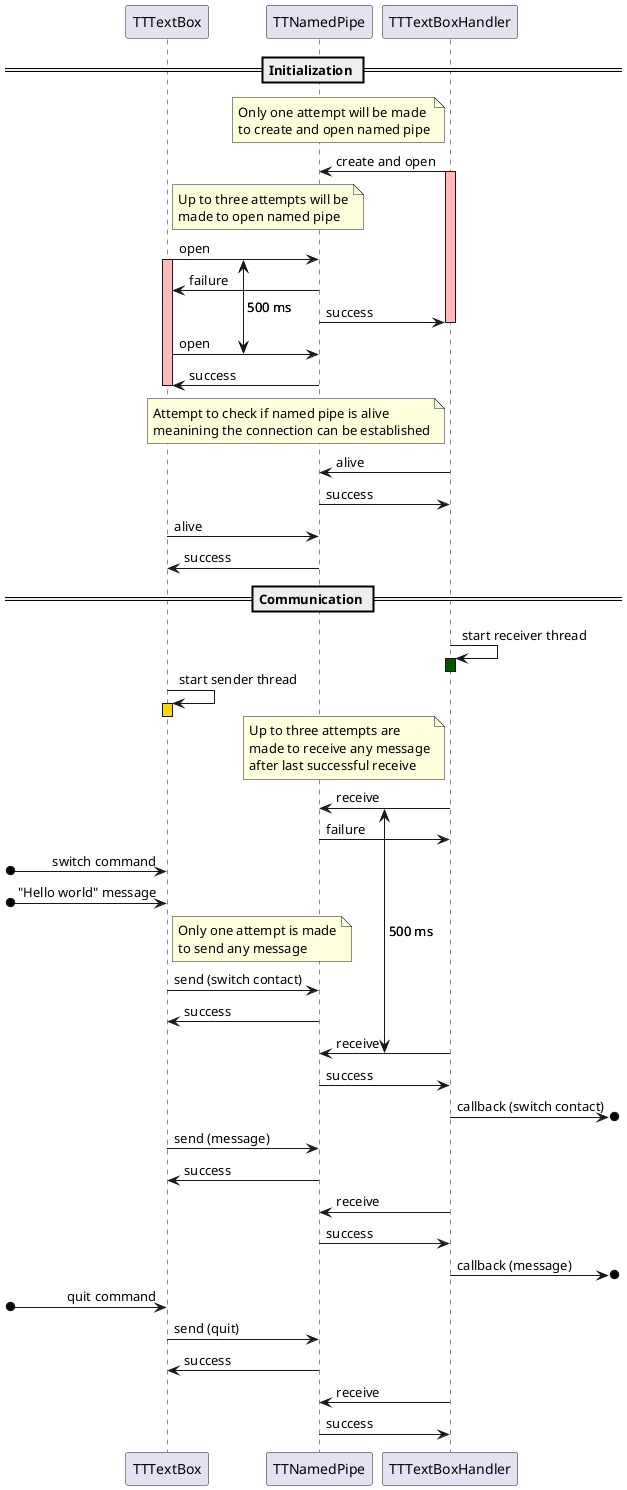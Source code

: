 @startuml
!pragma teoz true

participant "TTTextBox" as TTTextBox
participant "TTNamedPipe" as TTNamedPipe
participant "TTTextBoxHandler" as TTTextBoxHandler

== Initialization ==
note left of TTTextBoxHandler
Only one attempt will be made
to create and open named pipe
end note
TTTextBoxHandler -> TTNamedPipe : create and open
activate TTTextBoxHandler #FFBBBB
note right of TTTextBox
Up to three attempts will be
made to open named pipe
end note
{first_open} TTTextBox -> TTNamedPipe : open
activate TTTextBox #FFBBBB
TTNamedPipe -> TTTextBox : failure
TTNamedPipe -> TTTextBoxHandler : success
deactivate TTTextBoxHandler
{second_open} TTTextBox -> TTNamedPipe : open
{first_open} <-> {second_open} : 500 ms
TTNamedPipe -> TTTextBox : success
deactivate TTTextBox
note left of TTTextBoxHandler
Attempt to check if named pipe is alive
meanining the connection can be established
end note
TTTextBoxHandler -> TTNamedPipe : alive
TTNamedPipe -> TTTextBoxHandler : success
TTTextBox -> TTNamedPipe : alive
TTNamedPipe -> TTTextBox : success

== Communication ==
TTTextBoxHandler -> TTTextBoxHandler : start receiver thread
activate TTTextBoxHandler #005500
deactivate TTTextBoxHandler
TTTextBox -> TTTextBox : start sender thread
activate TTTextBox #gold
deactivate TTTextBox
note left of TTTextBoxHandler
Up to three attempts are
made to receive any message
after last successful receive
end note
{first_receive} TTTextBoxHandler -> TTNamedPipe : receive
TTNamedPipe -> TTTextBoxHandler : failure
[o-> TTTextBox : switch command
[o-> TTTextBox : "Hello world" message
note right of TTTextBox
Only one attempt is made
to send any message
end note
TTTextBox -> TTNamedPipe : send (switch contact)
TTNamedPipe -> TTTextBox : success
{second_receive} TTTextBoxHandler -> TTNamedPipe : receive
{first_receive} <-> {second_receive} : 500 ms
TTNamedPipe -> TTTextBoxHandler : success
TTTextBoxHandler ->o] : callback (switch contact)
TTTextBox -> TTNamedPipe : send (message)
TTNamedPipe -> TTTextBox : success
TTTextBoxHandler -> TTNamedPipe : receive
TTNamedPipe -> TTTextBoxHandler : success
TTTextBoxHandler ->o] : callback (message)
[o-> TTTextBox : quit command
TTTextBox -> TTNamedPipe : send (quit)
TTNamedPipe -> TTTextBox : success
TTTextBoxHandler -> TTNamedPipe : receive
TTNamedPipe -> TTTextBoxHandler : success

@enduml
